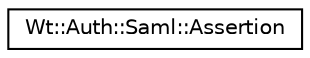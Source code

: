 digraph "Graphical Class Hierarchy"
{
 // LATEX_PDF_SIZE
  edge [fontname="Helvetica",fontsize="10",labelfontname="Helvetica",labelfontsize="10"];
  node [fontname="Helvetica",fontsize="10",shape=record];
  rankdir="LR";
  Node0 [label="Wt::Auth::Saml::Assertion",height=0.2,width=0.4,color="black", fillcolor="white", style="filled",URL="$structWt_1_1Auth_1_1Saml_1_1Assertion.html",tooltip="Represents a SAML assertion (saml-core-2.0-os, section 2.3.3)"];
}
